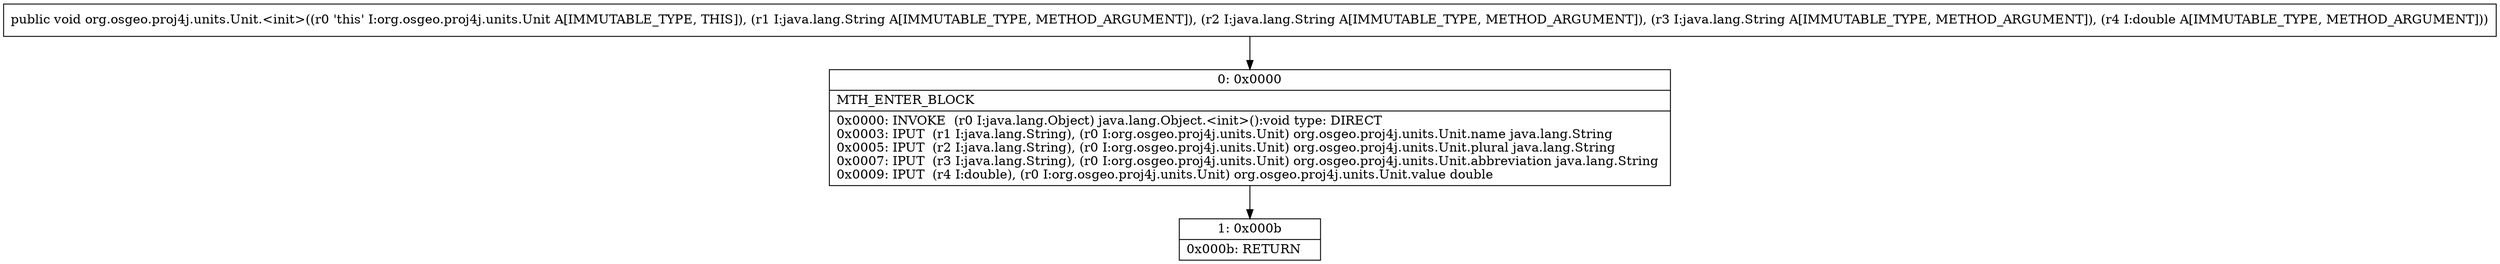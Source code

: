 digraph "CFG fororg.osgeo.proj4j.units.Unit.\<init\>(Ljava\/lang\/String;Ljava\/lang\/String;Ljava\/lang\/String;D)V" {
Node_0 [shape=record,label="{0\:\ 0x0000|MTH_ENTER_BLOCK\l|0x0000: INVOKE  (r0 I:java.lang.Object) java.lang.Object.\<init\>():void type: DIRECT \l0x0003: IPUT  (r1 I:java.lang.String), (r0 I:org.osgeo.proj4j.units.Unit) org.osgeo.proj4j.units.Unit.name java.lang.String \l0x0005: IPUT  (r2 I:java.lang.String), (r0 I:org.osgeo.proj4j.units.Unit) org.osgeo.proj4j.units.Unit.plural java.lang.String \l0x0007: IPUT  (r3 I:java.lang.String), (r0 I:org.osgeo.proj4j.units.Unit) org.osgeo.proj4j.units.Unit.abbreviation java.lang.String \l0x0009: IPUT  (r4 I:double), (r0 I:org.osgeo.proj4j.units.Unit) org.osgeo.proj4j.units.Unit.value double \l}"];
Node_1 [shape=record,label="{1\:\ 0x000b|0x000b: RETURN   \l}"];
MethodNode[shape=record,label="{public void org.osgeo.proj4j.units.Unit.\<init\>((r0 'this' I:org.osgeo.proj4j.units.Unit A[IMMUTABLE_TYPE, THIS]), (r1 I:java.lang.String A[IMMUTABLE_TYPE, METHOD_ARGUMENT]), (r2 I:java.lang.String A[IMMUTABLE_TYPE, METHOD_ARGUMENT]), (r3 I:java.lang.String A[IMMUTABLE_TYPE, METHOD_ARGUMENT]), (r4 I:double A[IMMUTABLE_TYPE, METHOD_ARGUMENT])) }"];
MethodNode -> Node_0;
Node_0 -> Node_1;
}

